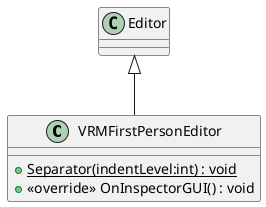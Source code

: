 @startuml
class VRMFirstPersonEditor {
    + {static} Separator(indentLevel:int) : void
    + <<override>> OnInspectorGUI() : void
}
Editor <|-- VRMFirstPersonEditor
@enduml
